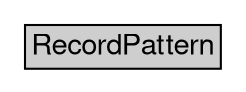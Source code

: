 digraph RecordPattern {
	graph [bb="0,0,109,36",
		rankdir=LR
	];
	node [label="\N"];
	RecordPattern	 [height=0.5,
		label=<<table BORDER="0" CELLBORDER="1" CELLSPACING="0"> <tr> <td BGCOLOR="#CECECE" HREF="/idmef_parser/IODEFv2/RecordPattern.html" TITLE="The RecordPattern class describes where in the log data provided or referenced in the RecordData class relevant information can be found. It provides a way to reference subsets of information, identified by a pattern, in a large log file, audit trail, or forensic data. "><FONT FACE="Nimbus Sans L">RecordPattern</FONT></td> </tr>" %</table>>,
		pos="54.5,18",
		shape=plaintext,
		width=1.5139];
}
